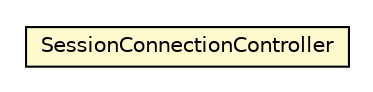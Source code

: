 #!/usr/local/bin/dot
#
# Class diagram 
# Generated by UMLGraph version 5.1 (http://www.umlgraph.org/)
#

digraph G {
	edge [fontname="Helvetica",fontsize=10,labelfontname="Helvetica",labelfontsize=10];
	node [fontname="Helvetica",fontsize=10,shape=plaintext];
	nodesep=0.25;
	ranksep=0.5;
	// edu.proz.checkers.server.infrastructure.SessionConnectionController
	c2665 [label=<<table title="edu.proz.checkers.server.infrastructure.SessionConnectionController" border="0" cellborder="1" cellspacing="0" cellpadding="2" port="p" bgcolor="lemonChiffon" href="./SessionConnectionController.html">
		<tr><td><table border="0" cellspacing="0" cellpadding="1">
<tr><td align="center" balign="center"> SessionConnectionController </td></tr>
		</table></td></tr>
		</table>>, fontname="Helvetica", fontcolor="black", fontsize=10.0];
}

